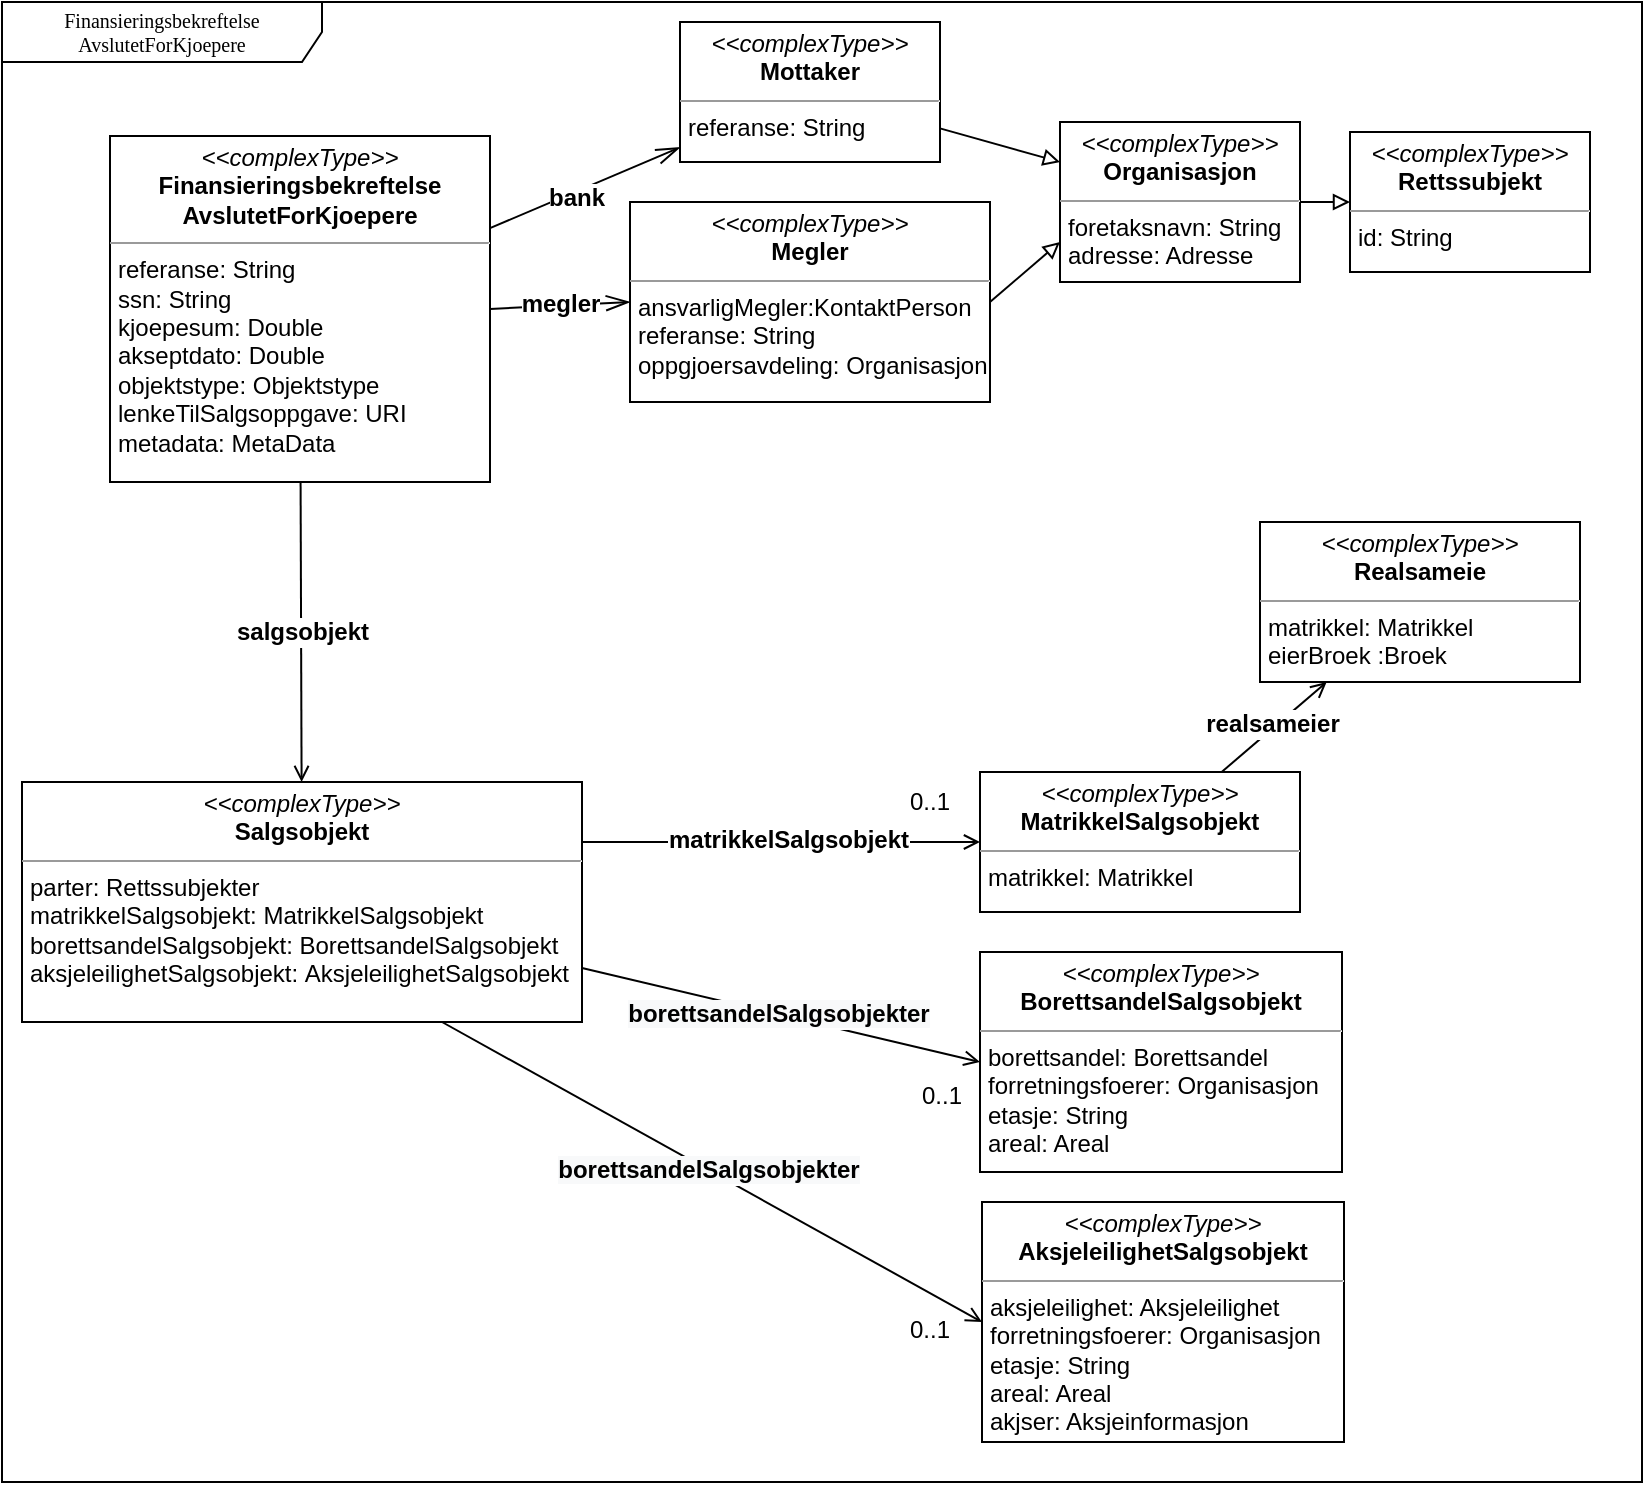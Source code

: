 <mxfile>
    <diagram name="Page-1" id="GUFK6vzpJ3QhZTw7wU8G">
        <mxGraphModel dx="825" dy="738" grid="1" gridSize="10" guides="1" tooltips="1" connect="1" arrows="1" fold="1" page="1" pageScale="1" pageWidth="850" pageHeight="1100" background="#ffffff" math="0" shadow="0">
            <root>
                <mxCell id="0"/>
                <mxCell id="1" parent="0"/>
                <mxCell id="iZN-UZmmrvisTjfa3ZrF-1" value="Finansieringsbekreftelse&lt;br&gt;AvslutetForKjoepere" style="shape=umlFrame;whiteSpace=wrap;html=1;rounded=0;shadow=0;comic=0;labelBackgroundColor=none;strokeWidth=1;fontFamily=Verdana;fontSize=10;align=center;width=160;height=30;" parent="1" vertex="1">
                    <mxGeometry x="20" y="20" width="820" height="740" as="geometry"/>
                </mxCell>
                <mxCell id="iZN-UZmmrvisTjfa3ZrF-2" style="edgeStyle=orthogonalEdgeStyle;rounded=0;html=1;dashed=1;labelBackgroundColor=none;startFill=0;endArrow=open;endFill=0;endSize=10;fontFamily=Verdana;fontSize=10;" parent="1" edge="1">
                    <mxGeometry relative="1" as="geometry">
                        <Array as="points"/>
                        <mxPoint x="730" y="838" as="targetPoint"/>
                    </mxGeometry>
                </mxCell>
                <mxCell id="iZN-UZmmrvisTjfa3ZrF-3" style="edgeStyle=orthogonalEdgeStyle;rounded=0;html=1;dashed=1;labelBackgroundColor=none;startFill=0;endArrow=open;endFill=0;endSize=10;fontFamily=Verdana;fontSize=10;" parent="1" edge="1">
                    <mxGeometry relative="1" as="geometry">
                        <mxPoint x="730" y="948" as="sourcePoint"/>
                    </mxGeometry>
                </mxCell>
                <mxCell id="iZN-UZmmrvisTjfa3ZrF-4" style="edgeStyle=orthogonalEdgeStyle;rounded=0;html=1;dashed=1;labelBackgroundColor=none;startFill=0;endArrow=open;endFill=0;endSize=10;fontFamily=Verdana;fontSize=10;" parent="1" edge="1">
                    <mxGeometry relative="1" as="geometry">
                        <Array as="points">
                            <mxPoint x="410" y="1029"/>
                            <mxPoint x="410" y="1029"/>
                        </Array>
                        <mxPoint x="380" y="1029" as="sourcePoint"/>
                    </mxGeometry>
                </mxCell>
                <mxCell id="iZN-UZmmrvisTjfa3ZrF-5" style="edgeStyle=none;rounded=0;orthogonalLoop=1;jettySize=auto;html=1;entryX=0;entryY=0.25;entryDx=0;entryDy=0;endArrow=block;endFill=0;" parent="1" source="iZN-UZmmrvisTjfa3ZrF-6" target="iZN-UZmmrvisTjfa3ZrF-12" edge="1">
                    <mxGeometry relative="1" as="geometry"/>
                </mxCell>
                <mxCell id="iZN-UZmmrvisTjfa3ZrF-6" value="&lt;p style=&quot;margin: 0px ; margin-top: 4px ; text-align: center&quot;&gt;&lt;i style=&quot;font-family: &amp;#34;helvetica&amp;#34;&quot;&gt;&amp;lt;&amp;lt;complexType&amp;gt;&amp;gt;&lt;/i&gt;&lt;br style=&quot;font-family: &amp;#34;helvetica&amp;#34;&quot;&gt;&lt;b style=&quot;font-family: &amp;#34;helvetica&amp;#34;&quot;&gt;Mottaker&lt;/b&gt;&lt;br&gt;&lt;/p&gt;&lt;hr size=&quot;1&quot;&gt;&lt;p style=&quot;margin: 0px ; margin-left: 4px&quot;&gt;referanse: String&lt;br&gt;&lt;/p&gt;" style="verticalAlign=top;align=left;overflow=fill;fontSize=12;fontFamily=Helvetica;html=1;rounded=0;shadow=0;comic=0;labelBackgroundColor=none;strokeWidth=1" parent="1" vertex="1">
                    <mxGeometry x="359" y="30" width="130" height="70" as="geometry"/>
                </mxCell>
                <mxCell id="iZN-UZmmrvisTjfa3ZrF-7" style="rounded=0;html=1;labelBackgroundColor=none;startFill=0;endArrow=openThin;endFill=0;endSize=10;fontFamily=Verdana;fontSize=10;" parent="1" source="iZN-UZmmrvisTjfa3ZrF-10" target="iZN-UZmmrvisTjfa3ZrF-6" edge="1">
                    <mxGeometry relative="1" as="geometry"/>
                </mxCell>
                <mxCell id="iZN-UZmmrvisTjfa3ZrF-8" value="&lt;b&gt;&lt;font style=&quot;font-size: 12px&quot;&gt;bank&lt;/font&gt;&lt;/b&gt;" style="edgeLabel;html=1;align=center;verticalAlign=middle;resizable=0;points=[];" parent="iZN-UZmmrvisTjfa3ZrF-7" vertex="1" connectable="0">
                    <mxGeometry x="-0.35" y="1" relative="1" as="geometry">
                        <mxPoint x="12" y="-1" as="offset"/>
                    </mxGeometry>
                </mxCell>
                <mxCell id="iZN-UZmmrvisTjfa3ZrF-9" value="&lt;font style=&quot;font-size: 12px&quot;&gt;&lt;b&gt;salgsobjekt&lt;/b&gt;&lt;/font&gt;" style="edgeStyle=none;rounded=0;orthogonalLoop=1;jettySize=auto;html=1;endArrow=open;endFill=0;" parent="1" source="iZN-UZmmrvisTjfa3ZrF-10" target="iZN-UZmmrvisTjfa3ZrF-23" edge="1">
                    <mxGeometry relative="1" as="geometry"/>
                </mxCell>
                <mxCell id="iZN-UZmmrvisTjfa3ZrF-10" value="&lt;p style=&quot;margin: 0px ; margin-top: 4px ; text-align: center&quot;&gt;&lt;i&gt;&amp;lt;&amp;lt;complexType&amp;gt;&amp;gt;&lt;/i&gt;&lt;br&gt;&lt;b&gt;Finansieringsbekreftelse&lt;br&gt;AvslutetForKjoepere&lt;/b&gt;&lt;/p&gt;&lt;hr size=&quot;1&quot;&gt;&lt;p style=&quot;margin: 0px ; margin-left: 4px&quot;&gt;referanse: String&lt;/p&gt;&lt;p style=&quot;margin: 0px ; margin-left: 4px&quot;&gt;ssn: String&lt;/p&gt;&lt;p style=&quot;margin: 0px ; margin-left: 4px&quot;&gt;kjoepesum: Double&lt;br&gt;akseptdato: Double&lt;/p&gt;&lt;p style=&quot;margin: 0px ; margin-left: 4px&quot;&gt;objektstype: Objektstype&lt;/p&gt;&lt;p style=&quot;margin: 0px ; margin-left: 4px&quot;&gt;lenkeTilSalgsoppgave: URI&lt;br&gt;&lt;/p&gt;&lt;p style=&quot;margin: 0px ; margin-left: 4px&quot;&gt;metadata: MetaData&lt;/p&gt;" style="verticalAlign=top;align=left;overflow=fill;fontSize=12;fontFamily=Helvetica;html=1;rounded=0;shadow=0;comic=0;labelBackgroundColor=none;strokeWidth=1" parent="1" vertex="1">
                    <mxGeometry x="74" y="87" width="190" height="173" as="geometry"/>
                </mxCell>
                <mxCell id="iZN-UZmmrvisTjfa3ZrF-11" style="edgeStyle=none;rounded=0;orthogonalLoop=1;jettySize=auto;html=1;entryX=0;entryY=0.5;entryDx=0;entryDy=0;endArrow=block;endFill=0;" parent="1" source="iZN-UZmmrvisTjfa3ZrF-12" target="iZN-UZmmrvisTjfa3ZrF-17" edge="1">
                    <mxGeometry relative="1" as="geometry"/>
                </mxCell>
                <mxCell id="iZN-UZmmrvisTjfa3ZrF-12" value="&lt;p style=&quot;margin: 0px ; margin-top: 4px ; text-align: center&quot;&gt;&lt;i style=&quot;font-family: &amp;#34;helvetica&amp;#34;&quot;&gt;&amp;lt;&amp;lt;complexType&amp;gt;&amp;gt;&lt;/i&gt;&lt;br style=&quot;font-family: &amp;#34;helvetica&amp;#34;&quot;&gt;&lt;b style=&quot;font-family: &amp;#34;helvetica&amp;#34;&quot;&gt;Organisasjon&lt;/b&gt;&lt;br&gt;&lt;/p&gt;&lt;hr size=&quot;1&quot;&gt;&lt;p style=&quot;margin: 0px ; margin-left: 4px&quot;&gt;foretaksnavn: String&lt;br&gt;&lt;/p&gt;&lt;p style=&quot;margin: 0px ; margin-left: 4px&quot;&gt;adresse: Adresse&lt;/p&gt;" style="verticalAlign=top;align=left;overflow=fill;fontSize=12;fontFamily=Helvetica;html=1;rounded=0;shadow=0;comic=0;labelBackgroundColor=none;strokeWidth=1" parent="1" vertex="1">
                    <mxGeometry x="549" y="80" width="120" height="80" as="geometry"/>
                </mxCell>
                <mxCell id="iZN-UZmmrvisTjfa3ZrF-13" value="&lt;p style=&quot;margin: 0px ; margin-top: 4px ; text-align: center&quot;&gt;&lt;i style=&quot;font-family: &amp;#34;helvetica&amp;#34;&quot;&gt;&amp;lt;&amp;lt;complexType&amp;gt;&amp;gt;&lt;/i&gt;&lt;br style=&quot;font-family: &amp;#34;helvetica&amp;#34;&quot;&gt;&lt;b style=&quot;font-family: &amp;#34;helvetica&amp;#34;&quot;&gt;Megler&lt;/b&gt;&lt;br&gt;&lt;/p&gt;&lt;hr size=&quot;1&quot;&gt;&lt;p style=&quot;margin: 0px ; margin-left: 4px&quot;&gt;ansvarligMegler:KontaktPerson&lt;/p&gt;&lt;p style=&quot;margin: 0px ; margin-left: 4px&quot;&gt;referanse: String&lt;br&gt;&lt;/p&gt;&lt;p style=&quot;margin: 0px ; margin-left: 4px&quot;&gt;oppgjoersavdeling: Organisasjon&lt;/p&gt;" style="verticalAlign=top;align=left;overflow=fill;fontSize=12;fontFamily=Helvetica;html=1;rounded=0;shadow=0;comic=0;labelBackgroundColor=none;strokeWidth=1" parent="1" vertex="1">
                    <mxGeometry x="334" y="120" width="180" height="100" as="geometry"/>
                </mxCell>
                <mxCell id="iZN-UZmmrvisTjfa3ZrF-14" style="rounded=0;html=1;labelBackgroundColor=none;startFill=0;endArrow=openThin;endFill=0;endSize=10;fontFamily=Verdana;fontSize=10;entryX=0;entryY=0.5;entryDx=0;entryDy=0;exitX=1;exitY=0.5;exitDx=0;exitDy=0;" parent="1" source="iZN-UZmmrvisTjfa3ZrF-10" target="iZN-UZmmrvisTjfa3ZrF-13" edge="1">
                    <mxGeometry relative="1" as="geometry">
                        <mxPoint x="260" y="119.04" as="sourcePoint"/>
                        <mxPoint x="380" y="94.46" as="targetPoint"/>
                    </mxGeometry>
                </mxCell>
                <mxCell id="iZN-UZmmrvisTjfa3ZrF-15" value="&lt;span style=&quot;font-size: 12px&quot;&gt;&lt;b&gt;megler&lt;/b&gt;&lt;/span&gt;" style="edgeLabel;html=1;align=center;verticalAlign=middle;resizable=0;points=[];" parent="iZN-UZmmrvisTjfa3ZrF-14" vertex="1" connectable="0">
                    <mxGeometry x="-0.35" y="1" relative="1" as="geometry">
                        <mxPoint x="12" y="-1" as="offset"/>
                    </mxGeometry>
                </mxCell>
                <mxCell id="iZN-UZmmrvisTjfa3ZrF-16" style="edgeStyle=none;rounded=0;orthogonalLoop=1;jettySize=auto;html=1;entryX=0;entryY=0.75;entryDx=0;entryDy=0;endArrow=block;endFill=0;exitX=1;exitY=0.5;exitDx=0;exitDy=0;" parent="1" source="iZN-UZmmrvisTjfa3ZrF-13" target="iZN-UZmmrvisTjfa3ZrF-12" edge="1">
                    <mxGeometry relative="1" as="geometry">
                        <mxPoint x="510" y="94.259" as="sourcePoint"/>
                        <mxPoint x="580" y="115" as="targetPoint"/>
                    </mxGeometry>
                </mxCell>
                <mxCell id="iZN-UZmmrvisTjfa3ZrF-17" value="&lt;p style=&quot;margin: 0px ; margin-top: 4px ; text-align: center&quot;&gt;&lt;i style=&quot;font-family: &amp;#34;helvetica&amp;#34;&quot;&gt;&amp;lt;&amp;lt;complexType&amp;gt;&amp;gt;&lt;/i&gt;&lt;br style=&quot;font-family: &amp;#34;helvetica&amp;#34;&quot;&gt;&lt;font face=&quot;helvetica&quot;&gt;&lt;b&gt;Rettssubjekt&lt;/b&gt;&lt;/font&gt;&lt;br&gt;&lt;/p&gt;&lt;hr size=&quot;1&quot;&gt;&lt;p style=&quot;margin: 0px ; margin-left: 4px&quot;&gt;id: String&lt;br&gt;&lt;/p&gt;" style="verticalAlign=top;align=left;overflow=fill;fontSize=12;fontFamily=Helvetica;html=1;rounded=0;shadow=0;comic=0;labelBackgroundColor=none;strokeWidth=1" parent="1" vertex="1">
                    <mxGeometry x="694" y="85" width="120" height="70" as="geometry"/>
                </mxCell>
                <mxCell id="iZN-UZmmrvisTjfa3ZrF-21" style="edgeStyle=none;rounded=0;orthogonalLoop=1;jettySize=auto;html=1;entryX=0;entryY=0.5;entryDx=0;entryDy=0;endArrow=open;endFill=0;" parent="1" source="iZN-UZmmrvisTjfa3ZrF-23" target="iZN-UZmmrvisTjfa3ZrF-32" edge="1">
                    <mxGeometry relative="1" as="geometry"/>
                </mxCell>
                <mxCell id="iZN-UZmmrvisTjfa3ZrF-22" value="&lt;span style=&quot;font-size: 12px ; text-align: left ; background-color: rgb(248 , 249 , 250)&quot;&gt;borettsandelSalgsobjekter&lt;/span&gt;" style="edgeLabel;html=1;align=center;verticalAlign=middle;resizable=0;points=[];fontSize=12;fontStyle=1" parent="iZN-UZmmrvisTjfa3ZrF-21" vertex="1" connectable="0">
                    <mxGeometry x="-0.017" relative="1" as="geometry">
                        <mxPoint as="offset"/>
                    </mxGeometry>
                </mxCell>
                <mxCell id="iZN-UZmmrvisTjfa3ZrF-23" value="&lt;p style=&quot;margin: 0px ; margin-top: 4px ; text-align: center&quot;&gt;&lt;i style=&quot;font-family: &amp;#34;helvetica&amp;#34;&quot;&gt;&amp;lt;&amp;lt;complexType&amp;gt;&amp;gt;&lt;/i&gt;&lt;br style=&quot;font-family: &amp;#34;helvetica&amp;#34;&quot;&gt;&lt;font face=&quot;helvetica&quot;&gt;&lt;b&gt;Salgsobjekt&lt;/b&gt;&lt;/font&gt;&lt;br&gt;&lt;/p&gt;&lt;hr size=&quot;1&quot;&gt;&lt;p style=&quot;margin: 0px ; margin-left: 4px&quot;&gt;parter: Rettssubjekter&lt;br&gt;&lt;/p&gt;&lt;p style=&quot;margin: 0px ; margin-left: 4px&quot;&gt;matrikkelSalgsobjekt:&amp;nbsp;MatrikkelSalgsobjekt&lt;br&gt;&lt;/p&gt;&lt;p style=&quot;margin: 0px ; margin-left: 4px&quot;&gt;borettsandelSalgsobjekt:&amp;nbsp;BorettsandelSalgsobjekt&lt;br&gt;&lt;/p&gt;&lt;p style=&quot;margin: 0px ; margin-left: 4px&quot;&gt;aksjeleilighetSalgsobjekt:&amp;nbsp;AksjeleilighetSalgsobjekt&lt;br&gt;&lt;/p&gt;" style="verticalAlign=top;align=left;overflow=fill;fontSize=12;fontFamily=Helvetica;html=1;rounded=0;shadow=0;comic=0;labelBackgroundColor=none;strokeWidth=1" parent="1" vertex="1">
                    <mxGeometry x="30" y="410" width="280" height="120" as="geometry"/>
                </mxCell>
                <mxCell id="iZN-UZmmrvisTjfa3ZrF-24" style="edgeStyle=none;rounded=0;orthogonalLoop=1;jettySize=auto;html=1;endArrow=open;endFill=0;" parent="1" source="iZN-UZmmrvisTjfa3ZrF-26" target="iZN-UZmmrvisTjfa3ZrF-27" edge="1">
                    <mxGeometry relative="1" as="geometry"/>
                </mxCell>
                <mxCell id="iZN-UZmmrvisTjfa3ZrF-25" value="&lt;font style=&quot;font-size: 12px&quot;&gt;&lt;b&gt;realsameier&lt;/b&gt;&lt;/font&gt;" style="edgeLabel;html=1;align=center;verticalAlign=middle;resizable=0;points=[];" parent="iZN-UZmmrvisTjfa3ZrF-24" vertex="1" connectable="0">
                    <mxGeometry x="0.057" y="1" relative="1" as="geometry">
                        <mxPoint x="-2" as="offset"/>
                    </mxGeometry>
                </mxCell>
                <mxCell id="iZN-UZmmrvisTjfa3ZrF-26" value="&lt;p style=&quot;margin: 0px ; margin-top: 4px ; text-align: center&quot;&gt;&lt;i style=&quot;font-family: &amp;#34;helvetica&amp;#34;&quot;&gt;&amp;lt;&amp;lt;complexType&amp;gt;&amp;gt;&lt;/i&gt;&lt;br style=&quot;font-family: &amp;#34;helvetica&amp;#34;&quot;&gt;&lt;font face=&quot;helvetica&quot;&gt;&lt;b&gt;MatrikkelSalgsobjekt&lt;/b&gt;&lt;/font&gt;&lt;br&gt;&lt;/p&gt;&lt;hr size=&quot;1&quot;&gt;&lt;p style=&quot;margin: 0px ; margin-left: 4px&quot;&gt;matrikkel: Matrikkel&lt;br&gt;&lt;/p&gt;&lt;p style=&quot;margin: 0px ; margin-left: 4px&quot;&gt;&lt;br&gt;&lt;/p&gt;" style="verticalAlign=top;align=left;overflow=fill;fontSize=12;fontFamily=Helvetica;html=1;rounded=0;shadow=0;comic=0;labelBackgroundColor=none;strokeWidth=1" parent="1" vertex="1">
                    <mxGeometry x="509" y="405" width="160" height="70" as="geometry"/>
                </mxCell>
                <mxCell id="iZN-UZmmrvisTjfa3ZrF-27" value="&lt;p style=&quot;margin: 0px ; margin-top: 4px ; text-align: center&quot;&gt;&lt;i style=&quot;font-family: &amp;#34;helvetica&amp;#34;&quot;&gt;&amp;lt;&amp;lt;complexType&amp;gt;&amp;gt;&lt;/i&gt;&lt;br style=&quot;font-family: &amp;#34;helvetica&amp;#34;&quot;&gt;&lt;font face=&quot;helvetica&quot;&gt;&lt;b&gt;Realsameie&lt;/b&gt;&lt;/font&gt;&lt;br&gt;&lt;/p&gt;&lt;hr size=&quot;1&quot;&gt;&lt;p style=&quot;margin: 0px ; margin-left: 4px&quot;&gt;matrikkel: Matrikkel&lt;br&gt;&lt;/p&gt;&lt;p style=&quot;margin: 0px ; margin-left: 4px&quot;&gt;eierBroek :Broek&lt;/p&gt;&lt;p style=&quot;margin: 0px ; margin-left: 4px&quot;&gt;&lt;br&gt;&lt;/p&gt;" style="verticalAlign=top;align=left;overflow=fill;fontSize=12;fontFamily=Helvetica;html=1;rounded=0;shadow=0;comic=0;labelBackgroundColor=none;strokeWidth=1" parent="1" vertex="1">
                    <mxGeometry x="649" y="280" width="160" height="80" as="geometry"/>
                </mxCell>
                <mxCell id="iZN-UZmmrvisTjfa3ZrF-28" style="edgeStyle=none;rounded=0;orthogonalLoop=1;jettySize=auto;html=1;endArrow=open;endFill=0;entryX=0;entryY=0.5;entryDx=0;entryDy=0;exitX=1;exitY=0.25;exitDx=0;exitDy=0;" parent="1" source="iZN-UZmmrvisTjfa3ZrF-23" target="iZN-UZmmrvisTjfa3ZrF-26" edge="1">
                    <mxGeometry relative="1" as="geometry">
                        <mxPoint x="570" y="445" as="sourcePoint"/>
                        <mxPoint x="680" y="445" as="targetPoint"/>
                    </mxGeometry>
                </mxCell>
                <mxCell id="iZN-UZmmrvisTjfa3ZrF-29" value="&lt;span style=&quot;font-size: 12px&quot;&gt;&lt;b&gt;matrikkelSalgsobjekt&lt;/b&gt;&lt;/span&gt;" style="edgeLabel;html=1;align=center;verticalAlign=middle;resizable=0;points=[];" parent="iZN-UZmmrvisTjfa3ZrF-28" vertex="1" connectable="0">
                    <mxGeometry x="0.057" y="1" relative="1" as="geometry">
                        <mxPoint x="-2" as="offset"/>
                    </mxGeometry>
                </mxCell>
                <mxCell id="iZN-UZmmrvisTjfa3ZrF-31" value="0..1" style="text;html=1;strokeColor=none;fillColor=none;align=center;verticalAlign=middle;whiteSpace=wrap;rounded=0;" parent="1" vertex="1">
                    <mxGeometry x="464" y="410" width="40" height="20" as="geometry"/>
                </mxCell>
                <mxCell id="iZN-UZmmrvisTjfa3ZrF-32" value="&lt;p style=&quot;margin: 0px ; margin-top: 4px ; text-align: center&quot;&gt;&lt;i style=&quot;font-family: &amp;#34;helvetica&amp;#34;&quot;&gt;&amp;lt;&amp;lt;complexType&amp;gt;&amp;gt;&lt;/i&gt;&lt;br style=&quot;font-family: &amp;#34;helvetica&amp;#34;&quot;&gt;&lt;font face=&quot;helvetica&quot;&gt;&lt;b&gt;BorettsandelSalgsobjekt&lt;/b&gt;&lt;/font&gt;&lt;br&gt;&lt;/p&gt;&lt;hr size=&quot;1&quot;&gt;&lt;p style=&quot;margin: 0px ; margin-left: 4px&quot;&gt;borettsandel: Borettsandel&lt;br&gt;&lt;/p&gt;&lt;p style=&quot;margin: 0px ; margin-left: 4px&quot;&gt;forretningsfoerer: Organisasjon&lt;/p&gt;&lt;p style=&quot;margin: 0px ; margin-left: 4px&quot;&gt;etasje: String&lt;/p&gt;&lt;p style=&quot;margin: 0px ; margin-left: 4px&quot;&gt;areal: Areal&lt;/p&gt;&lt;p style=&quot;margin: 0px ; margin-left: 4px&quot;&gt;&lt;br&gt;&lt;/p&gt;" style="verticalAlign=top;align=left;overflow=fill;fontSize=12;fontFamily=Helvetica;html=1;rounded=0;shadow=0;comic=0;labelBackgroundColor=none;strokeWidth=1" parent="1" vertex="1">
                    <mxGeometry x="509" y="495" width="181" height="110" as="geometry"/>
                </mxCell>
                <mxCell id="iZN-UZmmrvisTjfa3ZrF-33" value="0..1" style="text;html=1;strokeColor=none;fillColor=none;align=center;verticalAlign=middle;whiteSpace=wrap;rounded=0;" parent="1" vertex="1">
                    <mxGeometry x="470" y="557" width="40" height="20" as="geometry"/>
                </mxCell>
                <mxCell id="iZN-UZmmrvisTjfa3ZrF-34" value="&lt;p style=&quot;margin: 0px ; margin-top: 4px ; text-align: center&quot;&gt;&lt;i style=&quot;font-family: &amp;#34;helvetica&amp;#34;&quot;&gt;&amp;lt;&amp;lt;complexType&amp;gt;&amp;gt;&lt;/i&gt;&lt;br style=&quot;font-family: &amp;#34;helvetica&amp;#34;&quot;&gt;&lt;font face=&quot;helvetica&quot;&gt;&lt;b&gt;AksjeleilighetSalgsobjekt&lt;/b&gt;&lt;/font&gt;&lt;br&gt;&lt;/p&gt;&lt;hr size=&quot;1&quot;&gt;&lt;p style=&quot;margin: 0px ; margin-left: 4px&quot;&gt;aksjeleilighet: Aksjeleilighet&lt;br&gt;&lt;/p&gt;&lt;p style=&quot;margin: 0px ; margin-left: 4px&quot;&gt;forretningsfoerer: Organisasjon&lt;/p&gt;&lt;p style=&quot;margin: 0px ; margin-left: 4px&quot;&gt;etasje: String&lt;/p&gt;&lt;p style=&quot;margin: 0px ; margin-left: 4px&quot;&gt;areal: Areal&lt;/p&gt;&lt;p style=&quot;margin: 0px ; margin-left: 4px&quot;&gt;akjser: Aksjeinformasjon&lt;/p&gt;&lt;p style=&quot;margin: 0px ; margin-left: 4px&quot;&gt;&lt;br&gt;&lt;/p&gt;" style="verticalAlign=top;align=left;overflow=fill;fontSize=12;fontFamily=Helvetica;html=1;rounded=0;shadow=0;comic=0;labelBackgroundColor=none;strokeWidth=1" parent="1" vertex="1">
                    <mxGeometry x="510" y="620" width="181" height="120" as="geometry"/>
                </mxCell>
                <mxCell id="iZN-UZmmrvisTjfa3ZrF-35" style="edgeStyle=none;rounded=0;orthogonalLoop=1;jettySize=auto;html=1;entryX=0;entryY=0.5;entryDx=0;entryDy=0;endArrow=open;endFill=0;exitX=0.75;exitY=1;exitDx=0;exitDy=0;" parent="1" source="iZN-UZmmrvisTjfa3ZrF-23" target="iZN-UZmmrvisTjfa3ZrF-34" edge="1">
                    <mxGeometry relative="1" as="geometry">
                        <mxPoint x="304" y="619.998" as="sourcePoint"/>
                        <mxPoint x="503" y="666.96" as="targetPoint"/>
                    </mxGeometry>
                </mxCell>
                <mxCell id="iZN-UZmmrvisTjfa3ZrF-36" value="&lt;span style=&quot;font-size: 12px ; text-align: left ; background-color: rgb(248 , 249 , 250)&quot;&gt;borettsandelSalgsobjekter&lt;/span&gt;" style="edgeLabel;html=1;align=center;verticalAlign=middle;resizable=0;points=[];fontSize=12;fontStyle=1" parent="iZN-UZmmrvisTjfa3ZrF-35" vertex="1" connectable="0">
                    <mxGeometry x="-0.017" relative="1" as="geometry">
                        <mxPoint as="offset"/>
                    </mxGeometry>
                </mxCell>
                <mxCell id="iZN-UZmmrvisTjfa3ZrF-37" value="0..1" style="text;html=1;strokeColor=none;fillColor=none;align=center;verticalAlign=middle;whiteSpace=wrap;rounded=0;" parent="1" vertex="1">
                    <mxGeometry x="464" y="673.96" width="40" height="20" as="geometry"/>
                </mxCell>
            </root>
        </mxGraphModel>
    </diagram>
</mxfile>